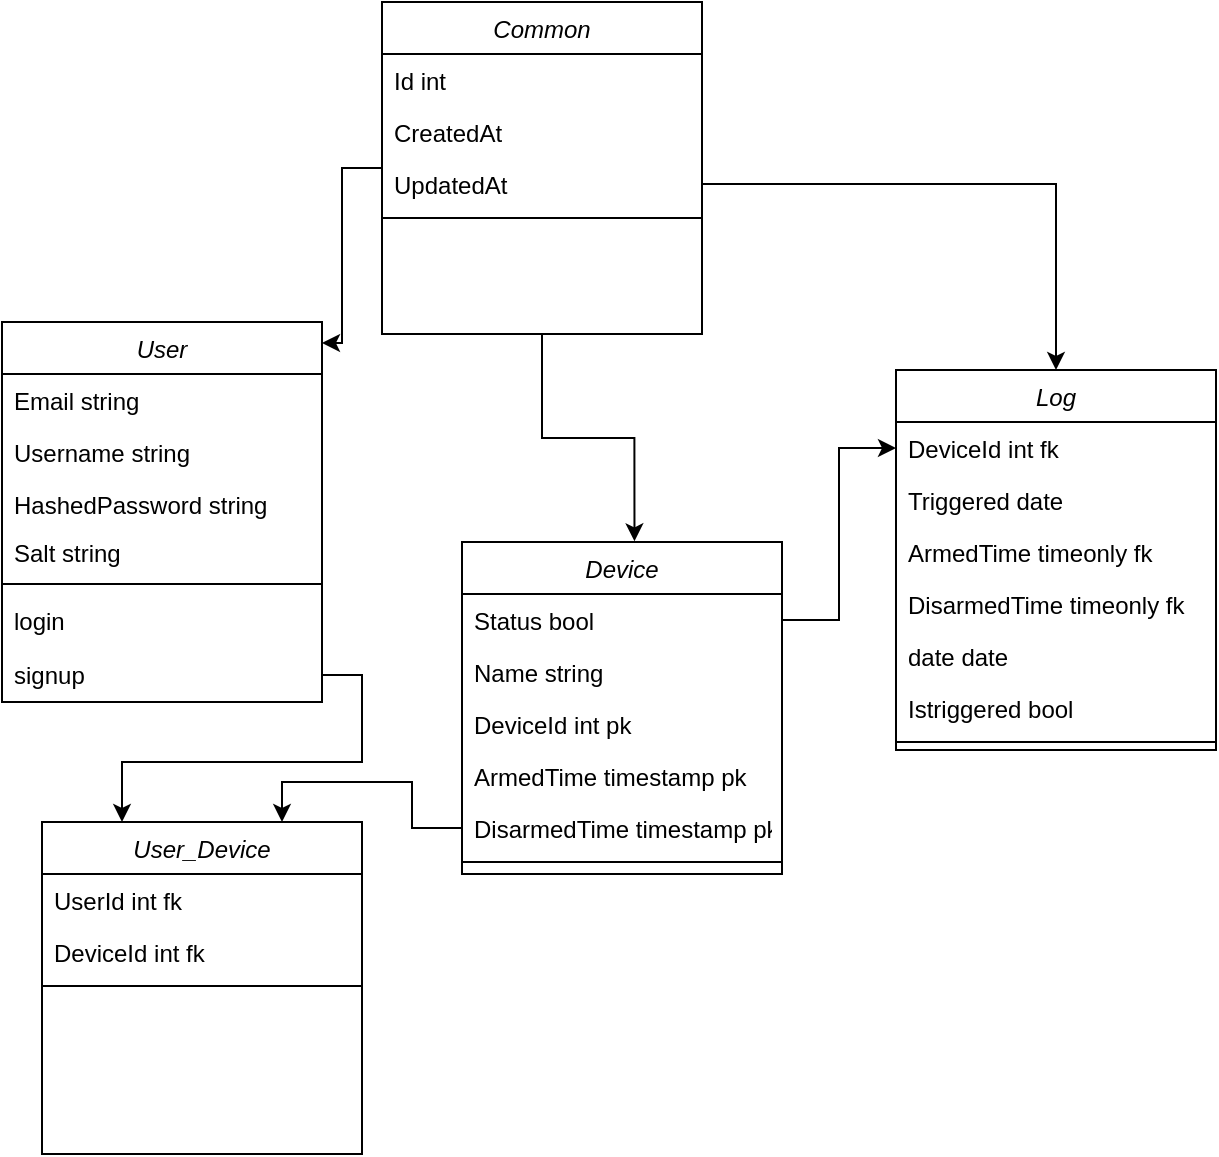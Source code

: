 <mxfile version="24.6.1" type="device">
  <diagram id="C5RBs43oDa-KdzZeNtuy" name="Page-1">
    <mxGraphModel dx="1240" dy="1794" grid="1" gridSize="10" guides="1" tooltips="1" connect="1" arrows="1" fold="1" page="1" pageScale="1" pageWidth="827" pageHeight="1169" math="0" shadow="0">
      <root>
        <mxCell id="WIyWlLk6GJQsqaUBKTNV-0" />
        <mxCell id="WIyWlLk6GJQsqaUBKTNV-1" parent="WIyWlLk6GJQsqaUBKTNV-0" />
        <mxCell id="zkfFHV4jXpPFQw0GAbJ--0" value="User" style="swimlane;fontStyle=2;align=center;verticalAlign=top;childLayout=stackLayout;horizontal=1;startSize=26;horizontalStack=0;resizeParent=1;resizeLast=0;collapsible=1;marginBottom=0;rounded=0;shadow=0;strokeWidth=1;" parent="WIyWlLk6GJQsqaUBKTNV-1" vertex="1">
          <mxGeometry x="220" y="120" width="160" height="190" as="geometry">
            <mxRectangle x="230" y="140" width="160" height="26" as="alternateBounds" />
          </mxGeometry>
        </mxCell>
        <mxCell id="zkfFHV4jXpPFQw0GAbJ--1" value="Email string" style="text;align=left;verticalAlign=top;spacingLeft=4;spacingRight=4;overflow=hidden;rotatable=0;points=[[0,0.5],[1,0.5]];portConstraint=eastwest;" parent="zkfFHV4jXpPFQw0GAbJ--0" vertex="1">
          <mxGeometry y="26" width="160" height="26" as="geometry" />
        </mxCell>
        <mxCell id="zkfFHV4jXpPFQw0GAbJ--2" value="Username string" style="text;align=left;verticalAlign=top;spacingLeft=4;spacingRight=4;overflow=hidden;rotatable=0;points=[[0,0.5],[1,0.5]];portConstraint=eastwest;rounded=0;shadow=0;html=0;" parent="zkfFHV4jXpPFQw0GAbJ--0" vertex="1">
          <mxGeometry y="52" width="160" height="26" as="geometry" />
        </mxCell>
        <mxCell id="zkfFHV4jXpPFQw0GAbJ--3" value="HashedPassword string" style="text;align=left;verticalAlign=top;spacingLeft=4;spacingRight=4;overflow=hidden;rotatable=0;points=[[0,0.5],[1,0.5]];portConstraint=eastwest;rounded=0;shadow=0;html=0;" parent="zkfFHV4jXpPFQw0GAbJ--0" vertex="1">
          <mxGeometry y="78" width="160" height="24" as="geometry" />
        </mxCell>
        <mxCell id="neIbj4LTuF7PkQigvP8Y-8" value="Salt string" style="text;align=left;verticalAlign=top;spacingLeft=4;spacingRight=4;overflow=hidden;rotatable=0;points=[[0,0.5],[1,0.5]];portConstraint=eastwest;rounded=0;shadow=0;html=0;" vertex="1" parent="zkfFHV4jXpPFQw0GAbJ--0">
          <mxGeometry y="102" width="160" height="24" as="geometry" />
        </mxCell>
        <mxCell id="zkfFHV4jXpPFQw0GAbJ--4" value="" style="line;html=1;strokeWidth=1;align=left;verticalAlign=middle;spacingTop=-1;spacingLeft=3;spacingRight=3;rotatable=0;labelPosition=right;points=[];portConstraint=eastwest;" parent="zkfFHV4jXpPFQw0GAbJ--0" vertex="1">
          <mxGeometry y="126" width="160" height="10" as="geometry" />
        </mxCell>
        <mxCell id="zkfFHV4jXpPFQw0GAbJ--5" value="login" style="text;align=left;verticalAlign=top;spacingLeft=4;spacingRight=4;overflow=hidden;rotatable=0;points=[[0,0.5],[1,0.5]];portConstraint=eastwest;" parent="zkfFHV4jXpPFQw0GAbJ--0" vertex="1">
          <mxGeometry y="136" width="160" height="27" as="geometry" />
        </mxCell>
        <mxCell id="neIbj4LTuF7PkQigvP8Y-0" value="signup" style="text;align=left;verticalAlign=top;spacingLeft=4;spacingRight=4;overflow=hidden;rotatable=0;points=[[0,0.5],[1,0.5]];portConstraint=eastwest;" vertex="1" parent="zkfFHV4jXpPFQw0GAbJ--0">
          <mxGeometry y="163" width="160" height="27" as="geometry" />
        </mxCell>
        <mxCell id="neIbj4LTuF7PkQigvP8Y-1" value="Common" style="swimlane;fontStyle=2;align=center;verticalAlign=top;childLayout=stackLayout;horizontal=1;startSize=26;horizontalStack=0;resizeParent=1;resizeLast=0;collapsible=1;marginBottom=0;rounded=0;shadow=0;strokeWidth=1;" vertex="1" parent="WIyWlLk6GJQsqaUBKTNV-1">
          <mxGeometry x="410" y="-40" width="160" height="166" as="geometry">
            <mxRectangle x="230" y="140" width="160" height="26" as="alternateBounds" />
          </mxGeometry>
        </mxCell>
        <mxCell id="neIbj4LTuF7PkQigvP8Y-2" value="Id int" style="text;align=left;verticalAlign=top;spacingLeft=4;spacingRight=4;overflow=hidden;rotatable=0;points=[[0,0.5],[1,0.5]];portConstraint=eastwest;" vertex="1" parent="neIbj4LTuF7PkQigvP8Y-1">
          <mxGeometry y="26" width="160" height="26" as="geometry" />
        </mxCell>
        <mxCell id="neIbj4LTuF7PkQigvP8Y-3" value="CreatedAt" style="text;align=left;verticalAlign=top;spacingLeft=4;spacingRight=4;overflow=hidden;rotatable=0;points=[[0,0.5],[1,0.5]];portConstraint=eastwest;rounded=0;shadow=0;html=0;" vertex="1" parent="neIbj4LTuF7PkQigvP8Y-1">
          <mxGeometry y="52" width="160" height="26" as="geometry" />
        </mxCell>
        <mxCell id="neIbj4LTuF7PkQigvP8Y-4" value="UpdatedAt" style="text;align=left;verticalAlign=top;spacingLeft=4;spacingRight=4;overflow=hidden;rotatable=0;points=[[0,0.5],[1,0.5]];portConstraint=eastwest;rounded=0;shadow=0;html=0;" vertex="1" parent="neIbj4LTuF7PkQigvP8Y-1">
          <mxGeometry y="78" width="160" height="26" as="geometry" />
        </mxCell>
        <mxCell id="neIbj4LTuF7PkQigvP8Y-5" value="" style="line;html=1;strokeWidth=1;align=left;verticalAlign=middle;spacingTop=-1;spacingLeft=3;spacingRight=3;rotatable=0;labelPosition=right;points=[];portConstraint=eastwest;" vertex="1" parent="neIbj4LTuF7PkQigvP8Y-1">
          <mxGeometry y="104" width="160" height="8" as="geometry" />
        </mxCell>
        <mxCell id="neIbj4LTuF7PkQigvP8Y-10" style="edgeStyle=orthogonalEdgeStyle;rounded=0;orthogonalLoop=1;jettySize=auto;html=1;entryX=1;entryY=0.055;entryDx=0;entryDy=0;entryPerimeter=0;" edge="1" parent="WIyWlLk6GJQsqaUBKTNV-1" source="neIbj4LTuF7PkQigvP8Y-1" target="zkfFHV4jXpPFQw0GAbJ--0">
          <mxGeometry relative="1" as="geometry" />
        </mxCell>
        <mxCell id="neIbj4LTuF7PkQigvP8Y-11" value="Log" style="swimlane;fontStyle=2;align=center;verticalAlign=top;childLayout=stackLayout;horizontal=1;startSize=26;horizontalStack=0;resizeParent=1;resizeLast=0;collapsible=1;marginBottom=0;rounded=0;shadow=0;strokeWidth=1;" vertex="1" parent="WIyWlLk6GJQsqaUBKTNV-1">
          <mxGeometry x="667" y="144" width="160" height="190" as="geometry">
            <mxRectangle x="230" y="140" width="160" height="26" as="alternateBounds" />
          </mxGeometry>
        </mxCell>
        <mxCell id="neIbj4LTuF7PkQigvP8Y-12" value="DeviceId int fk" style="text;align=left;verticalAlign=top;spacingLeft=4;spacingRight=4;overflow=hidden;rotatable=0;points=[[0,0.5],[1,0.5]];portConstraint=eastwest;" vertex="1" parent="neIbj4LTuF7PkQigvP8Y-11">
          <mxGeometry y="26" width="160" height="26" as="geometry" />
        </mxCell>
        <mxCell id="neIbj4LTuF7PkQigvP8Y-13" value="Triggered date" style="text;align=left;verticalAlign=top;spacingLeft=4;spacingRight=4;overflow=hidden;rotatable=0;points=[[0,0.5],[1,0.5]];portConstraint=eastwest;rounded=0;shadow=0;html=0;" vertex="1" parent="neIbj4LTuF7PkQigvP8Y-11">
          <mxGeometry y="52" width="160" height="26" as="geometry" />
        </mxCell>
        <mxCell id="neIbj4LTuF7PkQigvP8Y-38" value="ArmedTime timeonly fk" style="text;align=left;verticalAlign=top;spacingLeft=4;spacingRight=4;overflow=hidden;rotatable=0;points=[[0,0.5],[1,0.5]];portConstraint=eastwest;rounded=0;shadow=0;html=0;" vertex="1" parent="neIbj4LTuF7PkQigvP8Y-11">
          <mxGeometry y="78" width="160" height="26" as="geometry" />
        </mxCell>
        <mxCell id="neIbj4LTuF7PkQigvP8Y-39" value="DisarmedTime timeonly fk" style="text;align=left;verticalAlign=top;spacingLeft=4;spacingRight=4;overflow=hidden;rotatable=0;points=[[0,0.5],[1,0.5]];portConstraint=eastwest;rounded=0;shadow=0;html=0;" vertex="1" parent="neIbj4LTuF7PkQigvP8Y-11">
          <mxGeometry y="104" width="160" height="26" as="geometry" />
        </mxCell>
        <mxCell id="neIbj4LTuF7PkQigvP8Y-40" value="date date" style="text;align=left;verticalAlign=top;spacingLeft=4;spacingRight=4;overflow=hidden;rotatable=0;points=[[0,0.5],[1,0.5]];portConstraint=eastwest;rounded=0;shadow=0;html=0;" vertex="1" parent="neIbj4LTuF7PkQigvP8Y-11">
          <mxGeometry y="130" width="160" height="26" as="geometry" />
        </mxCell>
        <mxCell id="neIbj4LTuF7PkQigvP8Y-41" value="Istriggered bool&#xa;" style="text;align=left;verticalAlign=top;spacingLeft=4;spacingRight=4;overflow=hidden;rotatable=0;points=[[0,0.5],[1,0.5]];portConstraint=eastwest;rounded=0;shadow=0;html=0;" vertex="1" parent="neIbj4LTuF7PkQigvP8Y-11">
          <mxGeometry y="156" width="160" height="26" as="geometry" />
        </mxCell>
        <mxCell id="neIbj4LTuF7PkQigvP8Y-15" value="" style="line;html=1;strokeWidth=1;align=left;verticalAlign=middle;spacingTop=-1;spacingLeft=3;spacingRight=3;rotatable=0;labelPosition=right;points=[];portConstraint=eastwest;" vertex="1" parent="neIbj4LTuF7PkQigvP8Y-11">
          <mxGeometry y="182" width="160" height="8" as="geometry" />
        </mxCell>
        <mxCell id="neIbj4LTuF7PkQigvP8Y-17" style="edgeStyle=orthogonalEdgeStyle;rounded=0;orthogonalLoop=1;jettySize=auto;html=1;" edge="1" parent="WIyWlLk6GJQsqaUBKTNV-1" source="neIbj4LTuF7PkQigvP8Y-4" target="neIbj4LTuF7PkQigvP8Y-11">
          <mxGeometry relative="1" as="geometry" />
        </mxCell>
        <mxCell id="neIbj4LTuF7PkQigvP8Y-18" value="Device" style="swimlane;fontStyle=2;align=center;verticalAlign=top;childLayout=stackLayout;horizontal=1;startSize=26;horizontalStack=0;resizeParent=1;resizeLast=0;collapsible=1;marginBottom=0;rounded=0;shadow=0;strokeWidth=1;" vertex="1" parent="WIyWlLk6GJQsqaUBKTNV-1">
          <mxGeometry x="450" y="230" width="160" height="166" as="geometry">
            <mxRectangle x="230" y="140" width="160" height="26" as="alternateBounds" />
          </mxGeometry>
        </mxCell>
        <mxCell id="neIbj4LTuF7PkQigvP8Y-20" value="Status bool" style="text;align=left;verticalAlign=top;spacingLeft=4;spacingRight=4;overflow=hidden;rotatable=0;points=[[0,0.5],[1,0.5]];portConstraint=eastwest;rounded=0;shadow=0;html=0;" vertex="1" parent="neIbj4LTuF7PkQigvP8Y-18">
          <mxGeometry y="26" width="160" height="26" as="geometry" />
        </mxCell>
        <mxCell id="neIbj4LTuF7PkQigvP8Y-23" value="Name string" style="text;align=left;verticalAlign=top;spacingLeft=4;spacingRight=4;overflow=hidden;rotatable=0;points=[[0,0.5],[1,0.5]];portConstraint=eastwest;rounded=0;shadow=0;html=0;" vertex="1" parent="neIbj4LTuF7PkQigvP8Y-18">
          <mxGeometry y="52" width="160" height="26" as="geometry" />
        </mxCell>
        <mxCell id="neIbj4LTuF7PkQigvP8Y-37" value="DeviceId int pk" style="text;align=left;verticalAlign=top;spacingLeft=4;spacingRight=4;overflow=hidden;rotatable=0;points=[[0,0.5],[1,0.5]];portConstraint=eastwest;rounded=0;shadow=0;html=0;" vertex="1" parent="neIbj4LTuF7PkQigvP8Y-18">
          <mxGeometry y="78" width="160" height="26" as="geometry" />
        </mxCell>
        <mxCell id="neIbj4LTuF7PkQigvP8Y-24" value="ArmedTime timestamp pk" style="text;align=left;verticalAlign=top;spacingLeft=4;spacingRight=4;overflow=hidden;rotatable=0;points=[[0,0.5],[1,0.5]];portConstraint=eastwest;rounded=0;shadow=0;html=0;" vertex="1" parent="neIbj4LTuF7PkQigvP8Y-18">
          <mxGeometry y="104" width="160" height="26" as="geometry" />
        </mxCell>
        <mxCell id="neIbj4LTuF7PkQigvP8Y-25" value="DisarmedTime timestamp pk" style="text;align=left;verticalAlign=top;spacingLeft=4;spacingRight=4;overflow=hidden;rotatable=0;points=[[0,0.5],[1,0.5]];portConstraint=eastwest;rounded=0;shadow=0;html=0;" vertex="1" parent="neIbj4LTuF7PkQigvP8Y-18">
          <mxGeometry y="130" width="160" height="26" as="geometry" />
        </mxCell>
        <mxCell id="neIbj4LTuF7PkQigvP8Y-21" value="" style="line;html=1;strokeWidth=1;align=left;verticalAlign=middle;spacingTop=-1;spacingLeft=3;spacingRight=3;rotatable=0;labelPosition=right;points=[];portConstraint=eastwest;" vertex="1" parent="neIbj4LTuF7PkQigvP8Y-18">
          <mxGeometry y="156" width="160" height="8" as="geometry" />
        </mxCell>
        <mxCell id="neIbj4LTuF7PkQigvP8Y-22" style="edgeStyle=orthogonalEdgeStyle;rounded=0;orthogonalLoop=1;jettySize=auto;html=1;entryX=0.539;entryY=-0.002;entryDx=0;entryDy=0;entryPerimeter=0;" edge="1" parent="WIyWlLk6GJQsqaUBKTNV-1" source="neIbj4LTuF7PkQigvP8Y-1" target="neIbj4LTuF7PkQigvP8Y-18">
          <mxGeometry relative="1" as="geometry" />
        </mxCell>
        <mxCell id="neIbj4LTuF7PkQigvP8Y-26" style="edgeStyle=orthogonalEdgeStyle;rounded=0;orthogonalLoop=1;jettySize=auto;html=1;entryX=0;entryY=0.5;entryDx=0;entryDy=0;" edge="1" parent="WIyWlLk6GJQsqaUBKTNV-1" source="neIbj4LTuF7PkQigvP8Y-20" target="neIbj4LTuF7PkQigvP8Y-12">
          <mxGeometry relative="1" as="geometry" />
        </mxCell>
        <mxCell id="neIbj4LTuF7PkQigvP8Y-27" value="User_Device" style="swimlane;fontStyle=2;align=center;verticalAlign=top;childLayout=stackLayout;horizontal=1;startSize=26;horizontalStack=0;resizeParent=1;resizeLast=0;collapsible=1;marginBottom=0;rounded=0;shadow=0;strokeWidth=1;" vertex="1" parent="WIyWlLk6GJQsqaUBKTNV-1">
          <mxGeometry x="240" y="370" width="160" height="166" as="geometry">
            <mxRectangle x="230" y="140" width="160" height="26" as="alternateBounds" />
          </mxGeometry>
        </mxCell>
        <mxCell id="neIbj4LTuF7PkQigvP8Y-28" value="UserId int fk" style="text;align=left;verticalAlign=top;spacingLeft=4;spacingRight=4;overflow=hidden;rotatable=0;points=[[0,0.5],[1,0.5]];portConstraint=eastwest;rounded=0;shadow=0;html=0;" vertex="1" parent="neIbj4LTuF7PkQigvP8Y-27">
          <mxGeometry y="26" width="160" height="26" as="geometry" />
        </mxCell>
        <mxCell id="neIbj4LTuF7PkQigvP8Y-29" value="DeviceId int fk" style="text;align=left;verticalAlign=top;spacingLeft=4;spacingRight=4;overflow=hidden;rotatable=0;points=[[0,0.5],[1,0.5]];portConstraint=eastwest;rounded=0;shadow=0;html=0;" vertex="1" parent="neIbj4LTuF7PkQigvP8Y-27">
          <mxGeometry y="52" width="160" height="26" as="geometry" />
        </mxCell>
        <mxCell id="neIbj4LTuF7PkQigvP8Y-32" value="" style="line;html=1;strokeWidth=1;align=left;verticalAlign=middle;spacingTop=-1;spacingLeft=3;spacingRight=3;rotatable=0;labelPosition=right;points=[];portConstraint=eastwest;" vertex="1" parent="neIbj4LTuF7PkQigvP8Y-27">
          <mxGeometry y="78" width="160" height="8" as="geometry" />
        </mxCell>
        <mxCell id="neIbj4LTuF7PkQigvP8Y-33" style="edgeStyle=orthogonalEdgeStyle;rounded=0;orthogonalLoop=1;jettySize=auto;html=1;entryX=0.25;entryY=0;entryDx=0;entryDy=0;" edge="1" parent="WIyWlLk6GJQsqaUBKTNV-1" source="neIbj4LTuF7PkQigvP8Y-0" target="neIbj4LTuF7PkQigvP8Y-27">
          <mxGeometry relative="1" as="geometry" />
        </mxCell>
        <mxCell id="neIbj4LTuF7PkQigvP8Y-34" style="edgeStyle=orthogonalEdgeStyle;rounded=0;orthogonalLoop=1;jettySize=auto;html=1;entryX=0.75;entryY=0;entryDx=0;entryDy=0;" edge="1" parent="WIyWlLk6GJQsqaUBKTNV-1" source="neIbj4LTuF7PkQigvP8Y-25" target="neIbj4LTuF7PkQigvP8Y-27">
          <mxGeometry relative="1" as="geometry" />
        </mxCell>
      </root>
    </mxGraphModel>
  </diagram>
</mxfile>
